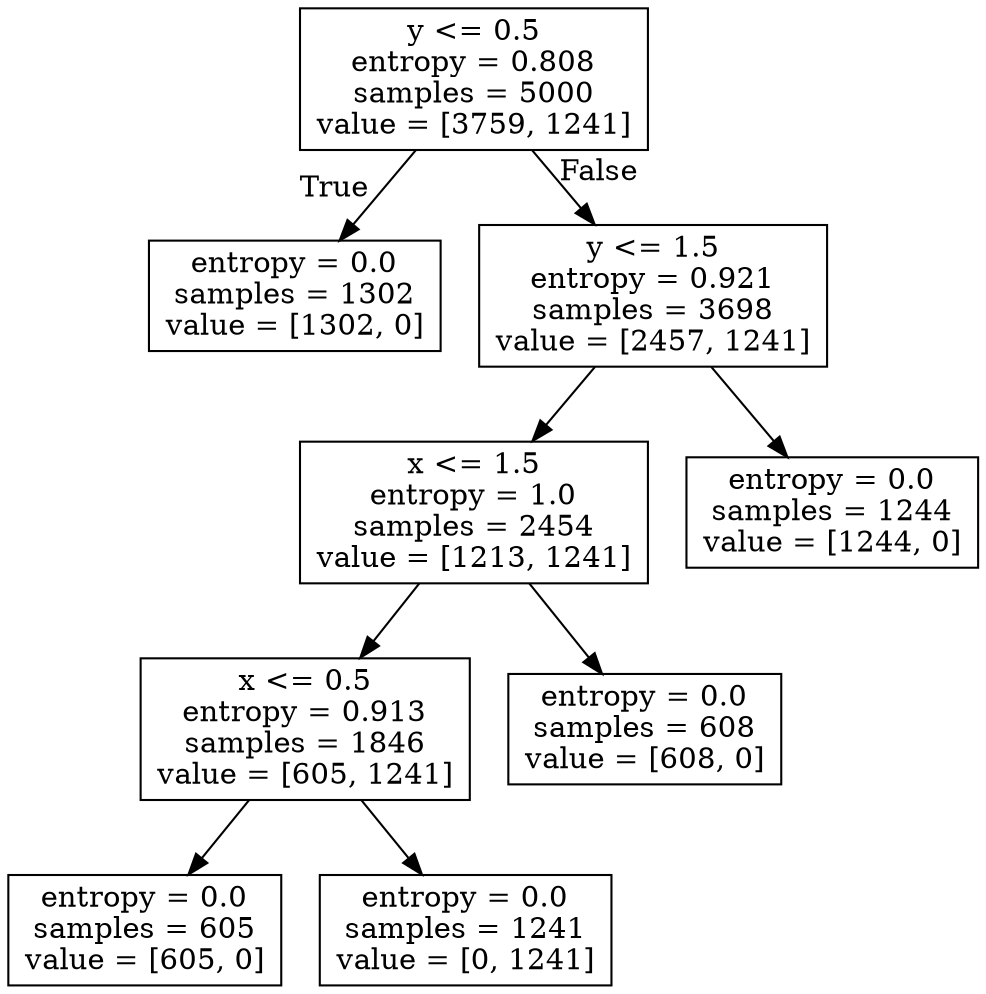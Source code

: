 digraph Tree {
node [shape=box] ;
0 [label="y <= 0.5\nentropy = 0.808\nsamples = 5000\nvalue = [3759, 1241]"] ;
1 [label="entropy = 0.0\nsamples = 1302\nvalue = [1302, 0]"] ;
0 -> 1 [labeldistance=2.5, labelangle=45, headlabel="True"] ;
2 [label="y <= 1.5\nentropy = 0.921\nsamples = 3698\nvalue = [2457, 1241]"] ;
0 -> 2 [labeldistance=2.5, labelangle=-45, headlabel="False"] ;
3 [label="x <= 1.5\nentropy = 1.0\nsamples = 2454\nvalue = [1213, 1241]"] ;
2 -> 3 ;
4 [label="x <= 0.5\nentropy = 0.913\nsamples = 1846\nvalue = [605, 1241]"] ;
3 -> 4 ;
5 [label="entropy = 0.0\nsamples = 605\nvalue = [605, 0]"] ;
4 -> 5 ;
6 [label="entropy = 0.0\nsamples = 1241\nvalue = [0, 1241]"] ;
4 -> 6 ;
7 [label="entropy = 0.0\nsamples = 608\nvalue = [608, 0]"] ;
3 -> 7 ;
8 [label="entropy = 0.0\nsamples = 1244\nvalue = [1244, 0]"] ;
2 -> 8 ;
}